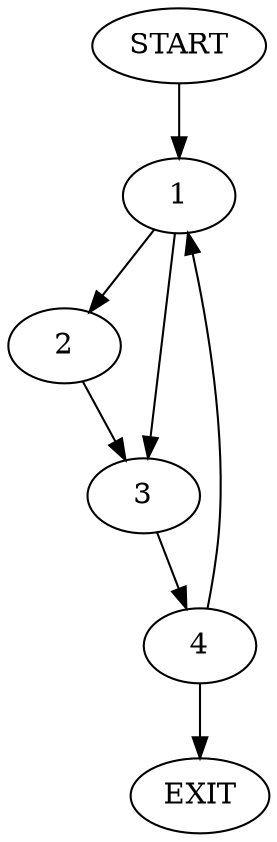 digraph { 
0 [label="START"];
1;
2;
3;
4;
5[label="EXIT"];
0 -> 1;
1 -> 2;
1 -> 3;
2 -> 3;
3 -> 4;
4 -> 1;
4 -> 5;
}
